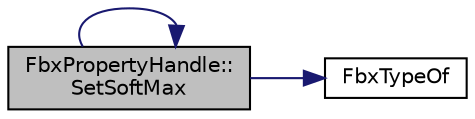 digraph "FbxPropertyHandle::SetSoftMax"
{
  edge [fontname="Helvetica",fontsize="10",labelfontname="Helvetica",labelfontsize="10"];
  node [fontname="Helvetica",fontsize="10",shape=record];
  rankdir="LR";
  Node188 [label="FbxPropertyHandle::\lSetSoftMax",height=0.2,width=0.4,color="black", fillcolor="grey75", style="filled", fontcolor="black"];
  Node188 -> Node188 [color="midnightblue",fontsize="10",style="solid"];
  Node188 -> Node189 [color="midnightblue",fontsize="10",style="solid"];
  Node189 [label="FbxTypeOf",height=0.2,width=0.4,color="black", fillcolor="white", style="filled",URL="$fbxpropertytypes_8h.html#a1e622dc5bedcefdf0cf0d051d0d7dc4d"];
}
